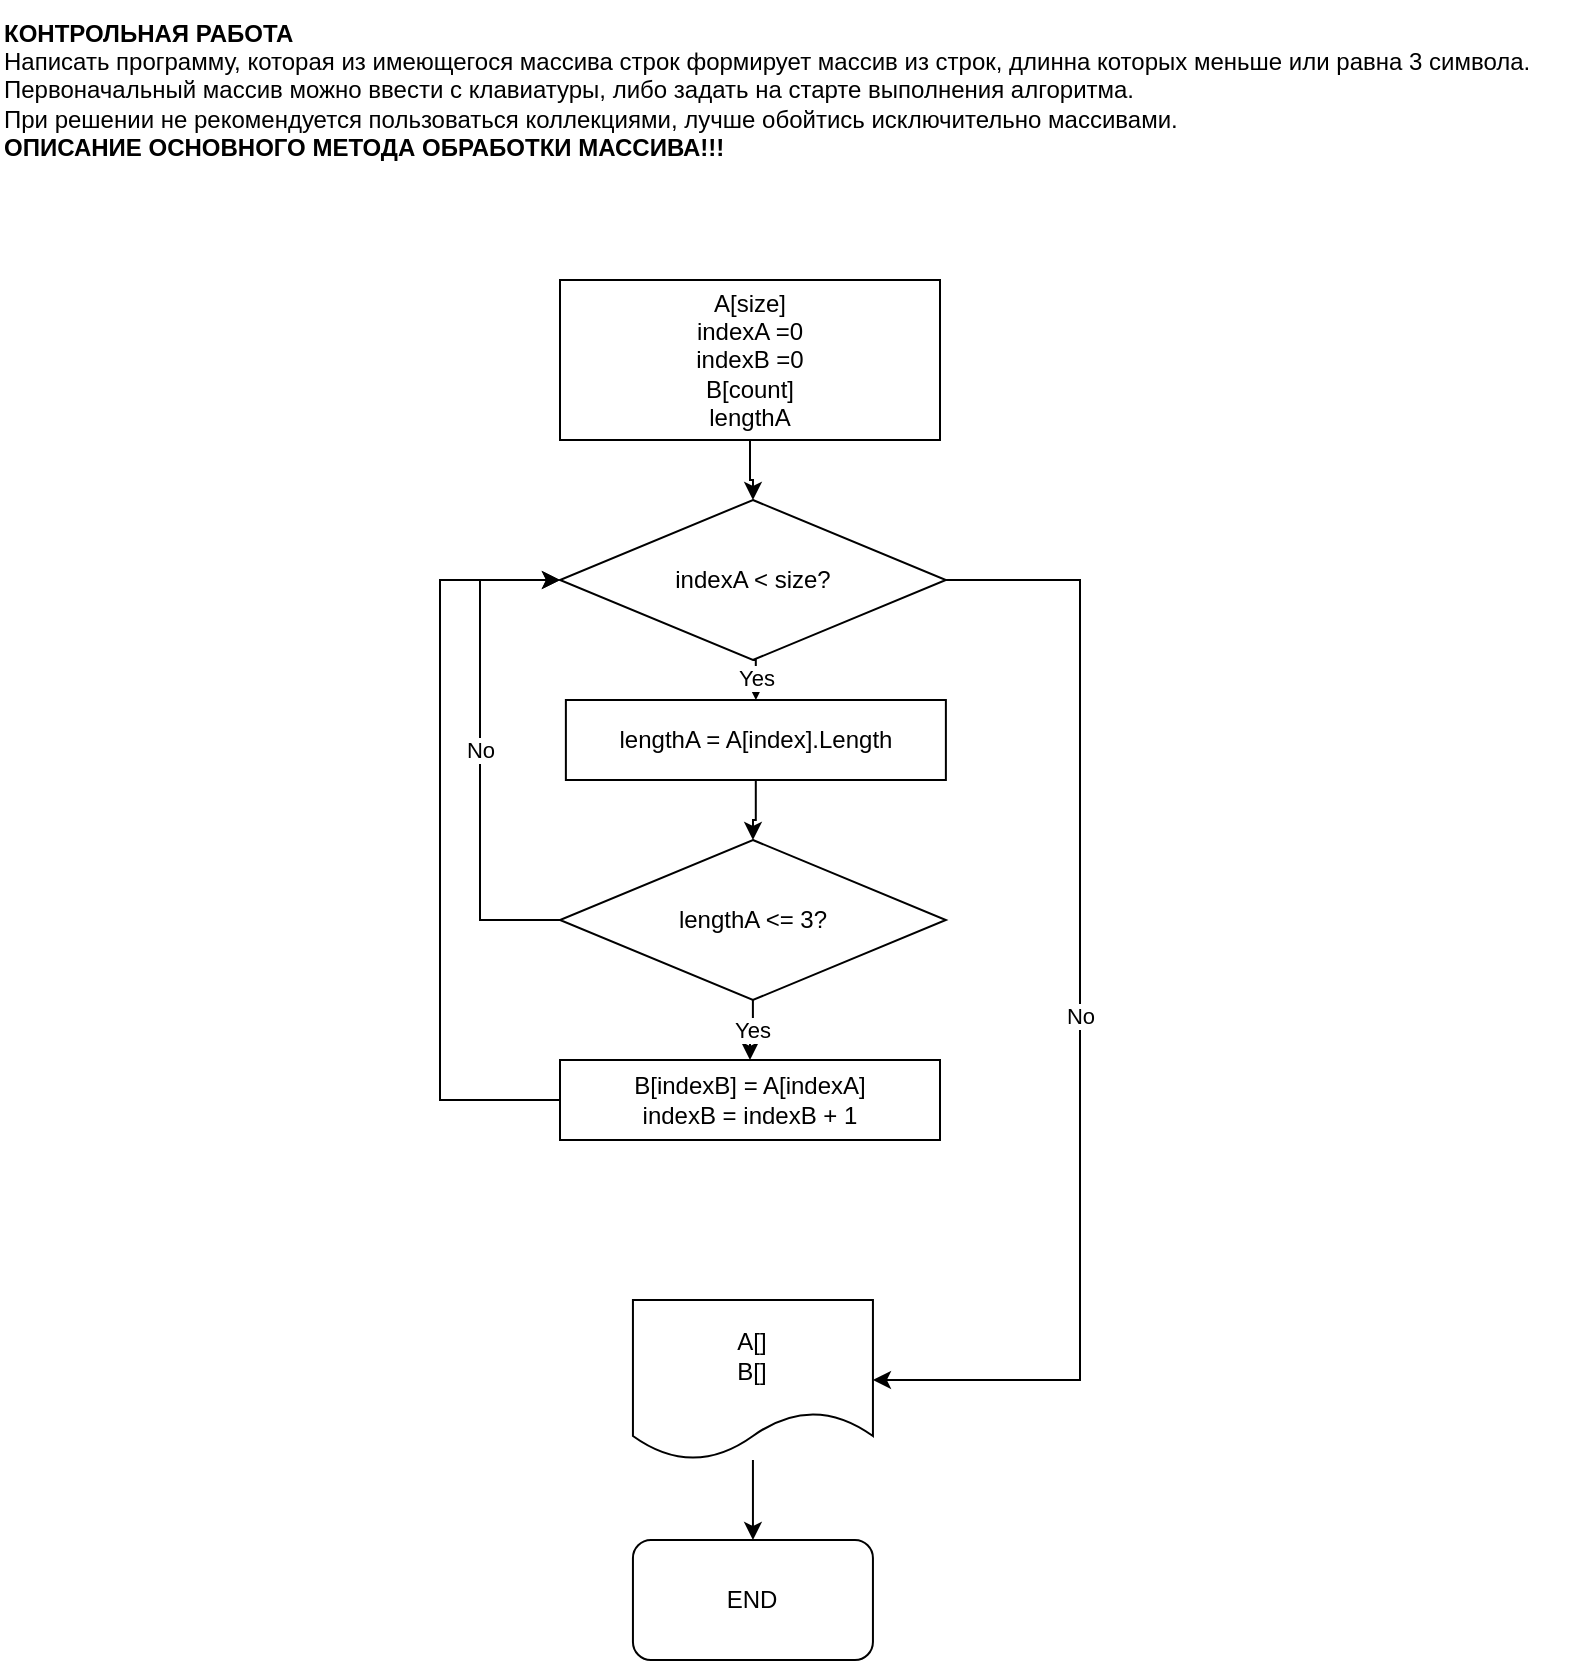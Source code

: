 <mxfile version="20.2.2" type="device"><diagram name="ДЗ_СУММ_ между Min &amp; Max элементами" id="7XbzfNW4i3Mw5KRbCALU"><mxGraphModel dx="1422" dy="762" grid="1" gridSize="10" guides="1" tooltips="1" connect="1" arrows="1" fold="1" page="1" pageScale="1" pageWidth="827" pageHeight="1169" math="0" shadow="0"><root><mxCell id="7P65cK6dflpvWzcgDeRt-0"/><mxCell id="7P65cK6dflpvWzcgDeRt-1" parent="7P65cK6dflpvWzcgDeRt-0"/><mxCell id="7P65cK6dflpvWzcgDeRt-27" value="&lt;div&gt;&lt;b&gt;КОНТРОЛЬНАЯ РАБОТА&lt;/b&gt;&lt;/div&gt;&lt;div&gt;&lt;div style=&quot;&quot;&gt;Написать программу, которая из имеющегося массива строк формирует массив из строк, длинна которых меньше или равна 3 символа.&amp;nbsp;&lt;/div&gt;&lt;div style=&quot;&quot;&gt;Первоначальный массив можно ввести с клавиатуры, либо задать на старте выполнения алгоритма.&lt;/div&gt;&lt;div style=&quot;&quot;&gt;При решении не рекомендуется пользоваться коллекциями, лучше обойтись исключительно массивами.&lt;/div&gt;&lt;/div&gt;&lt;div style=&quot;&quot;&gt;&lt;b&gt;ОПИСАНИЕ ОСНОВНОГО МЕТОДА ОБРАБОТКИ МАССИВА!!!&lt;/b&gt;&lt;/div&gt;" style="text;html=1;align=left;verticalAlign=middle;resizable=0;points=[];autosize=1;strokeColor=none;fillColor=none;" parent="7P65cK6dflpvWzcgDeRt-1" vertex="1"><mxGeometry x="30" y="40" width="790" height="90" as="geometry"/></mxCell><mxCell id="DczAEE5vGnYA-KQz-17a-39" style="edgeStyle=orthogonalEdgeStyle;rounded=0;orthogonalLoop=1;jettySize=auto;html=1;entryX=0.5;entryY=0;entryDx=0;entryDy=0;" edge="1" parent="7P65cK6dflpvWzcgDeRt-1" source="DczAEE5vGnYA-KQz-17a-29" target="DczAEE5vGnYA-KQz-17a-30"><mxGeometry relative="1" as="geometry"/></mxCell><mxCell id="DczAEE5vGnYA-KQz-17a-29" value="A[size]&lt;br&gt;indexA =0&lt;br&gt;indexB =0&lt;br&gt;B[count]&lt;br&gt;lengthA" style="rounded=0;whiteSpace=wrap;html=1;" vertex="1" parent="7P65cK6dflpvWzcgDeRt-1"><mxGeometry x="310" y="180" width="190" height="80" as="geometry"/></mxCell><mxCell id="DczAEE5vGnYA-KQz-17a-37" value="Yes" style="edgeStyle=orthogonalEdgeStyle;rounded=0;orthogonalLoop=1;jettySize=auto;html=1;exitX=0.5;exitY=1;exitDx=0;exitDy=0;entryX=0.5;entryY=0;entryDx=0;entryDy=0;" edge="1" parent="7P65cK6dflpvWzcgDeRt-1" source="DczAEE5vGnYA-KQz-17a-30" target="DczAEE5vGnYA-KQz-17a-32"><mxGeometry relative="1" as="geometry"/></mxCell><mxCell id="DczAEE5vGnYA-KQz-17a-42" value="No" style="edgeStyle=orthogonalEdgeStyle;rounded=0;orthogonalLoop=1;jettySize=auto;html=1;entryX=1;entryY=0.5;entryDx=0;entryDy=0;" edge="1" parent="7P65cK6dflpvWzcgDeRt-1" source="DczAEE5vGnYA-KQz-17a-30" target="DczAEE5vGnYA-KQz-17a-40"><mxGeometry relative="1" as="geometry"><Array as="points"><mxPoint x="570" y="330"/><mxPoint x="570" y="730"/></Array></mxGeometry></mxCell><mxCell id="DczAEE5vGnYA-KQz-17a-30" value="indexA &amp;lt; size?" style="rhombus;whiteSpace=wrap;html=1;" vertex="1" parent="7P65cK6dflpvWzcgDeRt-1"><mxGeometry x="310" y="290" width="192.94" height="80" as="geometry"/></mxCell><mxCell id="DczAEE5vGnYA-KQz-17a-35" value="Yes" style="edgeStyle=orthogonalEdgeStyle;rounded=0;orthogonalLoop=1;jettySize=auto;html=1;entryX=0.5;entryY=0;entryDx=0;entryDy=0;" edge="1" parent="7P65cK6dflpvWzcgDeRt-1" source="DczAEE5vGnYA-KQz-17a-31" target="DczAEE5vGnYA-KQz-17a-33"><mxGeometry relative="1" as="geometry"/></mxCell><mxCell id="DczAEE5vGnYA-KQz-17a-36" value="No" style="edgeStyle=orthogonalEdgeStyle;rounded=0;orthogonalLoop=1;jettySize=auto;html=1;" edge="1" parent="7P65cK6dflpvWzcgDeRt-1" source="DczAEE5vGnYA-KQz-17a-31"><mxGeometry relative="1" as="geometry"><mxPoint x="310" y="330" as="targetPoint"/><Array as="points"><mxPoint x="270" y="500"/><mxPoint x="270" y="330"/></Array></mxGeometry></mxCell><mxCell id="DczAEE5vGnYA-KQz-17a-31" value="lengthA &amp;lt;= 3?" style="rhombus;whiteSpace=wrap;html=1;" vertex="1" parent="7P65cK6dflpvWzcgDeRt-1"><mxGeometry x="310" y="460" width="192.94" height="80" as="geometry"/></mxCell><mxCell id="DczAEE5vGnYA-KQz-17a-38" style="edgeStyle=orthogonalEdgeStyle;rounded=0;orthogonalLoop=1;jettySize=auto;html=1;entryX=0.5;entryY=0;entryDx=0;entryDy=0;" edge="1" parent="7P65cK6dflpvWzcgDeRt-1" source="DczAEE5vGnYA-KQz-17a-32" target="DczAEE5vGnYA-KQz-17a-31"><mxGeometry relative="1" as="geometry"/></mxCell><mxCell id="DczAEE5vGnYA-KQz-17a-32" value="lengthA = A[index].Length" style="rounded=0;whiteSpace=wrap;html=1;" vertex="1" parent="7P65cK6dflpvWzcgDeRt-1"><mxGeometry x="312.94" y="390" width="190" height="40" as="geometry"/></mxCell><mxCell id="DczAEE5vGnYA-KQz-17a-34" style="edgeStyle=orthogonalEdgeStyle;rounded=0;orthogonalLoop=1;jettySize=auto;html=1;entryX=0;entryY=0.5;entryDx=0;entryDy=0;" edge="1" parent="7P65cK6dflpvWzcgDeRt-1" source="DczAEE5vGnYA-KQz-17a-33" target="DczAEE5vGnYA-KQz-17a-30"><mxGeometry relative="1" as="geometry"><Array as="points"><mxPoint x="250" y="590"/><mxPoint x="250" y="330"/></Array></mxGeometry></mxCell><mxCell id="DczAEE5vGnYA-KQz-17a-33" value="B[indexB] = A[indexA]&lt;br&gt;indexB = indexB + 1" style="rounded=0;whiteSpace=wrap;html=1;" vertex="1" parent="7P65cK6dflpvWzcgDeRt-1"><mxGeometry x="310.0" y="570" width="190" height="40" as="geometry"/></mxCell><mxCell id="DczAEE5vGnYA-KQz-17a-43" style="edgeStyle=orthogonalEdgeStyle;rounded=0;orthogonalLoop=1;jettySize=auto;html=1;entryX=0.5;entryY=0;entryDx=0;entryDy=0;" edge="1" parent="7P65cK6dflpvWzcgDeRt-1" source="DczAEE5vGnYA-KQz-17a-40" target="DczAEE5vGnYA-KQz-17a-41"><mxGeometry relative="1" as="geometry"/></mxCell><mxCell id="DczAEE5vGnYA-KQz-17a-40" value="A[]&lt;br&gt;B[]" style="shape=document;whiteSpace=wrap;html=1;boundedLbl=1;" vertex="1" parent="7P65cK6dflpvWzcgDeRt-1"><mxGeometry x="346.47" y="690" width="120" height="80" as="geometry"/></mxCell><mxCell id="DczAEE5vGnYA-KQz-17a-41" value="END" style="rounded=1;whiteSpace=wrap;html=1;" vertex="1" parent="7P65cK6dflpvWzcgDeRt-1"><mxGeometry x="346.47" y="810" width="120" height="60" as="geometry"/></mxCell></root></mxGraphModel></diagram></mxfile>